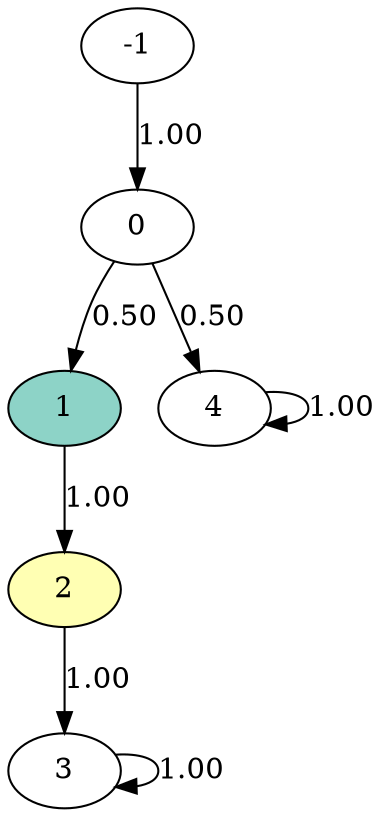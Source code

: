 digraph statespace {
node [colorscheme="set312" style=wedged]
-1 -> 0 [ label="1.00" ];
1 [style=filled fillcolor=1]
0 -> 1 [ label="0.50" ];
2 [style=filled fillcolor=2]
1 -> 2 [ label="1.00" ];
2 -> 3 [ label="1.00" ];
3 -> 3 [ label="1.00" ];
0 -> 4 [ label="0.50" ];
4 -> 4 [ label="1.00" ];
}
